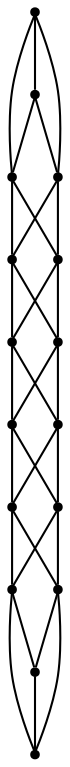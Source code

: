 graph {
  node [shape=point,comment="{\"directed\":false,\"doi\":\"10.1007/978-3-642-18469-7_34\",\"figure\":\"1\"}"]

  v0 [pos="1095.4040514035307,2593.101380595159"]
  v1 [pos="1095.4040514035307,2659.778690039341"]
  v2 [pos="1028.6822269181896,2593.101380595159"]
  v3 [pos="1028.6822269181896,2659.778690039341"]
  v4 [pos="961.9604978790474,2593.1013805951584"]
  v5 [pos="961.9604978790474,2659.778690039341"]
  v6 [pos="895.2387688399053,2593.1013805951584"]
  v7 [pos="895.2387688399053,2659.778690039341"]
  v8 [pos="828.5170398007632,2593.1013805951584"]
  v9 [pos="828.5170398007632,2659.778690039341"]
  v10 [pos="761.7953107616212,2593.1013805951584"]
  v11 [pos="761.7953107616212,2659.778690039341"]
  v12 [pos="695.073581722479,2593.101380595159"]
  v13 [pos="695.073581722479,2659.778690039341"]
  v14 [pos="628.3518526833369,2593.1013805951584"]
  v15 [pos="628.351852683337,2659.778690039341"]

  v15 -- v12 [id="-2",pos="628.351852683337,2659.778690039341 695.073581722479,2593.101380595159 695.073581722479,2593.101380595159 695.073581722479,2593.101380595159"]
  v15 -- v13 [id="-5",pos="628.351852683337,2659.778690039341 695.073581722479,2659.778690039341 695.073581722479,2659.778690039341 695.073581722479,2659.778690039341"]
  v13 -- v11 [id="-6",pos="695.073581722479,2659.778690039341 761.7953107616212,2659.778690039341 761.7953107616212,2659.778690039341 761.7953107616212,2659.778690039341"]
  v11 -- v9 [id="-7",pos="761.7953107616212,2659.778690039341 828.5170398007632,2659.778690039341 828.5170398007632,2659.778690039341 828.5170398007632,2659.778690039341"]
  v9 -- v7 [id="-8",pos="828.5170398007632,2659.778690039341 895.2387688399053,2659.778690039341 895.2387688399053,2659.778690039341 895.2387688399053,2659.778690039341"]
  v7 -- v5 [id="-9",pos="895.2387688399053,2659.778690039341 961.9604978790474,2659.778690039341 961.9604978790474,2659.778690039341 961.9604978790474,2659.778690039341"]
  v5 -- v3 [id="-10",pos="961.9604978790474,2659.778690039341 1028.6822269181896,2659.778690039341 1028.6822269181896,2659.778690039341 1028.6822269181896,2659.778690039341"]
  v3 -- v1 [id="-11",pos="1028.6822269181896,2659.778690039341 1095.4040514035307,2659.778690039341 1095.4040514035307,2659.778690039341 1095.4040514035307,2659.778690039341"]
  v15 -- v14 [id="-12",pos="628.351852683337,2659.778690039341 628.3518526833369,2593.1013805951584 628.3518526833369,2593.1013805951584 628.3518526833369,2593.1013805951584"]
  v14 -- v13 [id="-62",pos="628.3518526833369,2593.1013805951584 695.073581722479,2659.778690039341 695.073581722479,2659.778690039341 695.073581722479,2659.778690039341"]
  v14 -- v12 [id="-64",pos="628.3518526833369,2593.1013805951584 695.073581722479,2593.101380595159 695.073581722479,2593.101380595159 695.073581722479,2593.101380595159"]
  v12 -- v10 [id="-65",pos="695.073581722479,2593.101380595159 761.7953107616212,2593.1013805951584 761.7953107616212,2593.1013805951584 761.7953107616212,2593.1013805951584"]
  v10 -- v8 [id="-66",pos="761.7953107616212,2593.1013805951584 828.5170398007632,2593.1013805951584 828.5170398007632,2593.1013805951584 828.5170398007632,2593.1013805951584"]
  v8 -- v6 [id="-67",pos="828.5170398007632,2593.1013805951584 895.2387688399053,2593.1013805951584 895.2387688399053,2593.1013805951584 895.2387688399053,2593.1013805951584"]
  v6 -- v4 [id="-68",pos="895.2387688399053,2593.1013805951584 961.9604978790474,2593.1013805951584 961.9604978790474,2593.1013805951584 961.9604978790474,2593.1013805951584"]
  v4 -- v2 [id="-69",pos="961.9604978790474,2593.1013805951584 1028.6822269181896,2593.101380595159 1028.6822269181896,2593.101380595159 1028.6822269181896,2593.101380595159"]
  v2 -- v0 [id="-70",pos="1028.6822269181896,2593.101380595159 1095.4040514035307,2593.101380595159 1095.4040514035307,2593.101380595159 1095.4040514035307,2593.101380595159"]
  v13 -- v10 [id="-113",pos="695.073581722479,2659.778690039341 761.7953107616212,2593.1013805951584 761.7953107616212,2593.1013805951584 761.7953107616212,2593.1013805951584"]
  v12 -- v11 [id="-114",pos="695.073581722479,2593.101380595159 761.7953107616212,2659.778690039341 761.7953107616212,2659.778690039341 761.7953107616212,2659.778690039341"]
  v11 -- v8 [id="-115",pos="761.7953107616212,2659.778690039341 828.5170398007632,2593.1013805951584 828.5170398007632,2593.1013805951584 828.5170398007632,2593.1013805951584"]
  v10 -- v9 [id="-116",pos="761.7953107616212,2593.1013805951584 828.5170398007632,2659.778690039341 828.5170398007632,2659.778690039341 828.5170398007632,2659.778690039341"]
  v9 -- v6 [id="-117",pos="828.5170398007632,2659.778690039341 895.2387688399053,2593.1013805951584 895.2387688399053,2593.1013805951584 895.2387688399053,2593.1013805951584"]
  v8 -- v7 [id="-118",pos="828.5170398007632,2593.1013805951584 895.2387688399053,2659.778690039341 895.2387688399053,2659.778690039341 895.2387688399053,2659.778690039341"]
  v7 -- v4 [id="-119",pos="895.2387688399053,2659.778690039341 961.9604978790474,2593.1013805951584 961.9604978790474,2593.1013805951584 961.9604978790474,2593.1013805951584"]
  v6 -- v5 [id="-120",pos="895.2387688399053,2593.1013805951584 961.9604978790474,2659.778690039341 961.9604978790474,2659.778690039341 961.9604978790474,2659.778690039341"]
  v5 -- v2 [id="-121",pos="961.9604978790474,2659.778690039341 1028.6822269181896,2593.101380595159 1028.6822269181896,2593.101380595159 1028.6822269181896,2593.101380595159"]
  v4 -- v3 [id="-122",pos="961.9604978790474,2593.1013805951584 1028.6822269181896,2659.778690039341 1028.6822269181896,2659.778690039341 1028.6822269181896,2659.778690039341"]
  v3 -- v0 [id="-123",pos="1028.6822269181896,2659.778690039341 1095.4040514035307,2593.101380595159 1095.4040514035307,2593.101380595159 1095.4040514035307,2593.101380595159"]
  v2 -- v1 [id="-124",pos="1028.6822269181896,2593.101380595159 1095.4040514035307,2659.778690039341 1095.4040514035307,2659.778690039341 1095.4040514035307,2659.778690039341"]
  v1 -- v0 [id="-127",pos="1095.4040514035307,2659.778690039341 1095.4040514035307,2593.101380595159 1095.4040514035307,2593.101380595159 1095.4040514035307,2593.101380595159"]
}